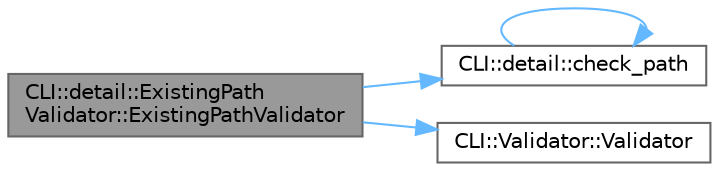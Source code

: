 digraph "CLI::detail::ExistingPathValidator::ExistingPathValidator"
{
 // LATEX_PDF_SIZE
  bgcolor="transparent";
  edge [fontname=Helvetica,fontsize=10,labelfontname=Helvetica,labelfontsize=10];
  node [fontname=Helvetica,fontsize=10,shape=box,height=0.2,width=0.4];
  rankdir="LR";
  Node1 [id="Node000001",label="CLI::detail::ExistingPath\lValidator::ExistingPathValidator",height=0.2,width=0.4,color="gray40", fillcolor="grey60", style="filled", fontcolor="black",tooltip=" "];
  Node1 -> Node2 [id="edge1_Node000001_Node000002",color="steelblue1",style="solid",tooltip=" "];
  Node2 [id="Node000002",label="CLI::detail::check_path",height=0.2,width=0.4,color="grey40", fillcolor="white", style="filled",URL="$namespace_c_l_i_1_1detail.html#a9d6a99a70cd7768c33301278e406ab90",tooltip="get the type of the path from a file name"];
  Node2 -> Node2 [id="edge2_Node000002_Node000002",color="steelblue1",style="solid",tooltip=" "];
  Node1 -> Node3 [id="edge3_Node000001_Node000003",color="steelblue1",style="solid",tooltip=" "];
  Node3 [id="Node000003",label="CLI::Validator::Validator",height=0.2,width=0.4,color="grey40", fillcolor="white", style="filled",URL="$class_c_l_i_1_1_validator.html#a8d286010aa97e8cbe805d1479834b6a1",tooltip=" "];
}
